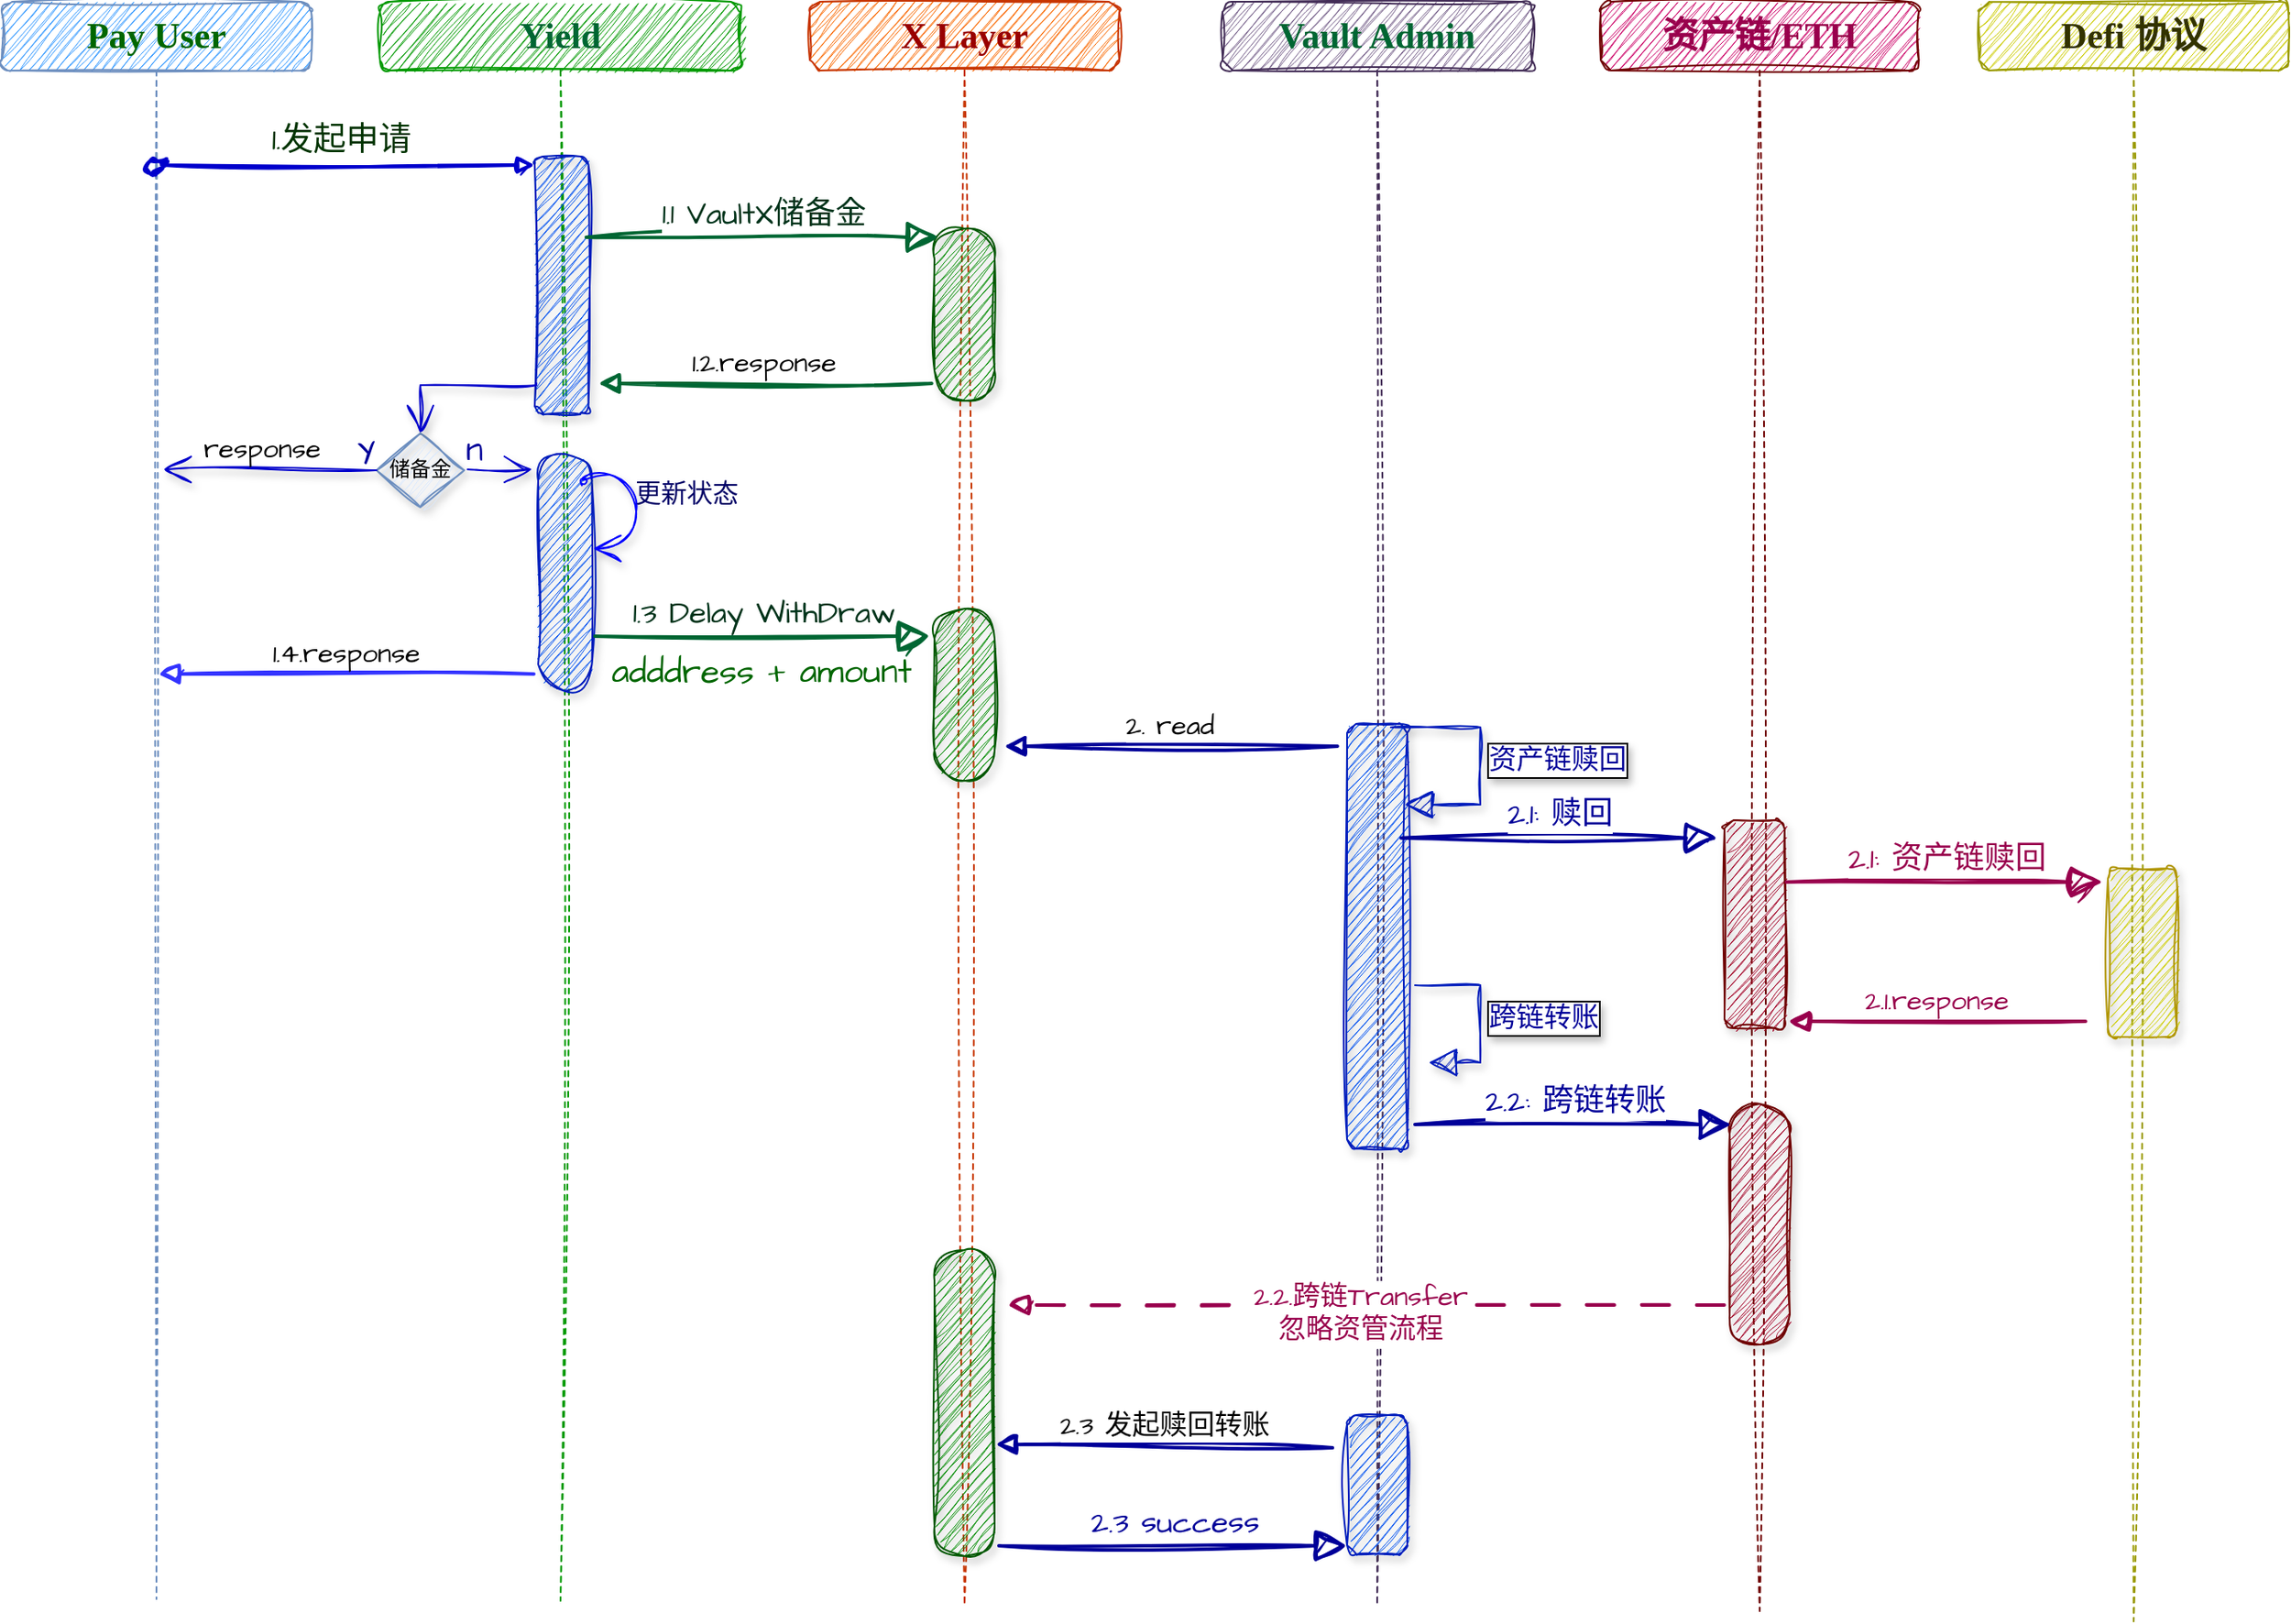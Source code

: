 <mxfile version="27.1.6">
  <diagram name="第 1 页" id="j1TzuLuGr58YibAGpSaS">
    <mxGraphModel dx="2530" dy="1049" grid="0" gridSize="1" guides="1" tooltips="1" connect="1" arrows="1" fold="1" page="0" pageScale="1" pageWidth="827" pageHeight="1169" math="0" shadow="0">
      <root>
        <mxCell id="0" />
        <mxCell id="1" parent="0" />
        <mxCell id="IqrCXrtKxaEDs8SVGuVz-1" value="&lt;font style=&quot;color: rgb(0, 102, 0);&quot;&gt;Pay User&lt;/font&gt;" style="shape=umlLifeline;perimeter=lifelinePerimeter;whiteSpace=wrap;html=1;container=1;dropTarget=0;collapsible=0;recursiveResize=0;outlineConnect=0;portConstraint=eastwest;newEdgeStyle={&quot;curved&quot;:0,&quot;rounded&quot;:0};fontFamily=Comic Sans MS;sketch=1;curveFitting=1;jiggle=2;rounded=1;fillColor=#3399FF;strokeColor=#6c8ebf;fontSize=21;fontStyle=1" parent="1" vertex="1">
          <mxGeometry x="-10" width="180" height="929" as="geometry" />
        </mxCell>
        <mxCell id="IqrCXrtKxaEDs8SVGuVz-6" value="&lt;font style=&quot;color: rgb(0, 102, 51);&quot;&gt;Yield&lt;/font&gt;" style="shape=umlLifeline;perimeter=lifelinePerimeter;whiteSpace=wrap;html=1;container=1;dropTarget=0;collapsible=0;recursiveResize=0;outlineConnect=0;portConstraint=eastwest;newEdgeStyle={&quot;curved&quot;:0,&quot;rounded&quot;:0};fontFamily=Comic Sans MS;sketch=1;curveFitting=1;jiggle=2;rounded=1;fillColor=#009900;strokeColor=#009900;fontSize=21;fontStyle=1" parent="1" vertex="1">
          <mxGeometry x="210" width="210" height="930" as="geometry" />
        </mxCell>
        <mxCell id="IqrCXrtKxaEDs8SVGuVz-7" value="" style="html=1;points=[[0,0,0,0,5],[0,1,0,0,-5],[1,0,0,0,5],[1,1,0,0,-5]];perimeter=orthogonalPerimeter;outlineConnect=0;targetShapes=umlLifeline;portConstraint=eastwest;newEdgeStyle={&quot;curved&quot;:0,&quot;rounded&quot;:0};fontFamily=Architects Daughter;fontSource=https%3A%2F%2Ffonts.googleapis.com%2Fcss%3Ffamily%3DArchitects%2BDaughter;fillColor=#0050ef;strokeColor=#001DBC;fontColor=#ffffff;sketch=1;curveFitting=1;jiggle=2;rounded=1;shadow=1;" parent="IqrCXrtKxaEDs8SVGuVz-6" vertex="1">
          <mxGeometry x="90" y="90" width="31.25" height="150" as="geometry" />
        </mxCell>
        <mxCell id="s2lKYzKS0piqkQgpG3lQ-5" value="" style="html=1;points=[[0,0,0,0,5],[0,1,0,0,-5],[1,0,0,0,5],[1,1,0,0,-5]];perimeter=orthogonalPerimeter;outlineConnect=0;targetShapes=umlLifeline;portConstraint=eastwest;newEdgeStyle={&quot;curved&quot;:0,&quot;rounded&quot;:0};fontFamily=Architects Daughter;fontSource=https%3A%2F%2Ffonts.googleapis.com%2Fcss%3Ffamily%3DArchitects%2BDaughter;fillColor=#0050ef;strokeColor=#001DBC;fontColor=#ffffff;sketch=1;curveFitting=1;jiggle=2;rounded=1;shadow=1;arcSize=50;" parent="IqrCXrtKxaEDs8SVGuVz-6" vertex="1">
          <mxGeometry x="92" y="263" width="31.25" height="138" as="geometry" />
        </mxCell>
        <mxCell id="IqrCXrtKxaEDs8SVGuVz-8" value="&lt;font style=&quot;font-size: 19px; color: rgb(0, 51, 0);&quot;&gt;1.发起申请&amp;nbsp;&lt;/font&gt;" style="html=1;verticalAlign=bottom;startArrow=oval;endArrow=block;startSize=8;curved=0;rounded=0;entryX=0;entryY=0;entryDx=0;entryDy=5;fontFamily=Architects Daughter;fontSource=https%3A%2F%2Ffonts.googleapis.com%2Fcss%3Ffamily%3DArchitects%2BDaughter;fontSize=16;sourcePerimeterSpacing=8;targetPerimeterSpacing=8;strokeColor=#0000CC;strokeWidth=2;sketch=1;curveFitting=1;jiggle=2;" parent="1" source="IqrCXrtKxaEDs8SVGuVz-1" target="IqrCXrtKxaEDs8SVGuVz-7" edge="1">
          <mxGeometry x="0.003" relative="1" as="geometry">
            <mxPoint x="150" y="215" as="sourcePoint" />
            <mxPoint as="offset" />
          </mxGeometry>
        </mxCell>
        <mxCell id="IqrCXrtKxaEDs8SVGuVz-9" value="&lt;font style=&quot;color: rgb(153, 0, 0);&quot;&gt;X Layer&lt;/font&gt;" style="shape=umlLifeline;perimeter=lifelinePerimeter;whiteSpace=wrap;html=1;container=1;dropTarget=0;collapsible=0;recursiveResize=0;outlineConnect=0;portConstraint=eastwest;newEdgeStyle={&quot;curved&quot;:0,&quot;rounded&quot;:0};fontFamily=Comic Sans MS;sketch=1;curveFitting=1;jiggle=2;rounded=1;fillColor=#fa6800;strokeColor=#C73500;fontSize=21;fontStyle=1;fontColor=#000000;" parent="1" vertex="1">
          <mxGeometry x="460" width="180" height="932" as="geometry" />
        </mxCell>
        <mxCell id="IqrCXrtKxaEDs8SVGuVz-11" value="" style="html=1;points=[[0,0,0,0,5],[0,1,0,0,-5],[1,0,0,0,5],[1,1,0,0,-5]];perimeter=orthogonalPerimeter;outlineConnect=0;targetShapes=umlLifeline;portConstraint=eastwest;newEdgeStyle={&quot;curved&quot;:0,&quot;rounded&quot;:0};fontFamily=Architects Daughter;fontSource=https%3A%2F%2Ffonts.googleapis.com%2Fcss%3Ffamily%3DArchitects%2BDaughter;fillColor=#008a00;fontColor=#ffffff;strokeColor=#005700;sketch=1;curveFitting=1;jiggle=2;shadow=1;rounded=1;arcSize=50;labelBackgroundColor=none;textShadow=1;glass=0;" parent="IqrCXrtKxaEDs8SVGuVz-9" vertex="1">
          <mxGeometry x="72.5" y="132" width="35" height="100" as="geometry" />
        </mxCell>
        <mxCell id="0C4XjTxB40_fMro5eUvV-20" value="" style="html=1;points=[[0,0,0,0,5],[0,1,0,0,-5],[1,0,0,0,5],[1,1,0,0,-5]];perimeter=orthogonalPerimeter;outlineConnect=0;targetShapes=umlLifeline;portConstraint=eastwest;newEdgeStyle={&quot;curved&quot;:0,&quot;rounded&quot;:0};fontFamily=Architects Daughter;fontSource=https%3A%2F%2Ffonts.googleapis.com%2Fcss%3Ffamily%3DArchitects%2BDaughter;fillColor=#008a00;fontColor=#ffffff;strokeColor=#005700;sketch=1;curveFitting=1;jiggle=2;shadow=1;rounded=1;arcSize=50;labelBackgroundColor=none;textShadow=1;glass=0;" parent="IqrCXrtKxaEDs8SVGuVz-9" vertex="1">
          <mxGeometry x="72.5" y="353" width="35" height="100" as="geometry" />
        </mxCell>
        <mxCell id="0C4XjTxB40_fMro5eUvV-29" value="" style="html=1;points=[[0,0,0,0,5],[0,1,0,0,-5],[1,0,0,0,5],[1,1,0,0,-5]];perimeter=orthogonalPerimeter;outlineConnect=0;targetShapes=umlLifeline;portConstraint=eastwest;newEdgeStyle={&quot;curved&quot;:0,&quot;rounded&quot;:0};fontFamily=Architects Daughter;fontSource=https%3A%2F%2Ffonts.googleapis.com%2Fcss%3Ffamily%3DArchitects%2BDaughter;fillColor=#008a00;fontColor=#ffffff;strokeColor=#005700;sketch=1;curveFitting=1;jiggle=2;shadow=1;rounded=1;arcSize=50;labelBackgroundColor=none;textShadow=1;glass=0;" parent="IqrCXrtKxaEDs8SVGuVz-9" vertex="1">
          <mxGeometry x="72.5" y="726" width="35" height="178" as="geometry" />
        </mxCell>
        <mxCell id="IqrCXrtKxaEDs8SVGuVz-12" value="&lt;font color=&quot;#00331a&quot;&gt;&lt;span style=&quot;font-size: 18px;&quot;&gt;1.1 VaultX储备金&lt;/span&gt;&lt;/font&gt;" style="html=1;verticalAlign=bottom;endArrow=block;curved=0;rounded=0;entryX=0;entryY=0;entryDx=0;entryDy=5;fontFamily=Architects Daughter;fontSource=https%3A%2F%2Ffonts.googleapis.com%2Fcss%3Ffamily%3DArchitects%2BDaughter;fontSize=16;startSize=14;endSize=14;sourcePerimeterSpacing=8;targetPerimeterSpacing=8;strokeColor=#006633;strokeWidth=2;sketch=1;curveFitting=1;jiggle=2;shadow=0;" parent="1" edge="1">
          <mxGeometry x="0.005" relative="1" as="geometry">
            <mxPoint x="330" y="137" as="sourcePoint" />
            <mxPoint x="535" y="137" as="targetPoint" />
            <mxPoint as="offset" />
          </mxGeometry>
        </mxCell>
        <mxCell id="IqrCXrtKxaEDs8SVGuVz-13" value="1.2.response" style="html=1;verticalAlign=bottom;endArrow=block;endSize=8;curved=0;rounded=1;exitX=0;exitY=1;exitDx=0;exitDy=-5;fontFamily=Architects Daughter;fontSource=https%3A%2F%2Ffonts.googleapis.com%2Fcss%3Ffamily%3DArchitects%2BDaughter;fontSize=16;sourcePerimeterSpacing=8;targetPerimeterSpacing=8;strokeColor=#006633;strokeWidth=2;sketch=1;curveFitting=1;jiggle=2;endFill=1;" parent="1" edge="1">
          <mxGeometry x="0.004" relative="1" as="geometry">
            <mxPoint x="337.0" y="222" as="targetPoint" />
            <mxPoint as="offset" />
            <mxPoint x="530.87" y="222" as="sourcePoint" />
          </mxGeometry>
        </mxCell>
        <mxCell id="s2lKYzKS0piqkQgpG3lQ-6" value="1.4.response" style="html=1;verticalAlign=bottom;endArrow=block;endSize=8;curved=0;rounded=1;exitX=0;exitY=1;exitDx=0;exitDy=-5;fontFamily=Architects Daughter;fontSource=https%3A%2F%2Ffonts.googleapis.com%2Fcss%3Ffamily%3DArchitects%2BDaughter;fontSize=16;sourcePerimeterSpacing=8;targetPerimeterSpacing=8;strokeColor=#3333FF;strokeWidth=2;sketch=1;curveFitting=1;jiggle=2;endFill=1;" parent="1" edge="1">
          <mxGeometry x="0.007" relative="1" as="geometry">
            <mxPoint x="81" y="391" as="targetPoint" />
            <mxPoint as="offset" />
            <mxPoint x="299.5" y="391" as="sourcePoint" />
          </mxGeometry>
        </mxCell>
        <mxCell id="0C4XjTxB40_fMro5eUvV-2" value="&lt;font style=&quot;color: rgb(0, 102, 51);&quot;&gt;Vault Admin&lt;/font&gt;" style="shape=umlLifeline;perimeter=lifelinePerimeter;whiteSpace=wrap;html=1;container=1;dropTarget=0;collapsible=0;recursiveResize=0;outlineConnect=0;portConstraint=eastwest;newEdgeStyle={&quot;curved&quot;:0,&quot;rounded&quot;:0};fontFamily=Comic Sans MS;sketch=1;curveFitting=1;jiggle=2;rounded=1;fillColor=#76608a;strokeColor=#432D57;fontSize=21;fontStyle=1;fontColor=#ffffff;" parent="1" vertex="1">
          <mxGeometry x="700" width="180" height="932" as="geometry" />
        </mxCell>
        <mxCell id="0C4XjTxB40_fMro5eUvV-4" value="" style="html=1;points=[[0,0,0,0,5],[0,1,0,0,-5],[1,0,0,0,5],[1,1,0,0,-5]];perimeter=orthogonalPerimeter;outlineConnect=0;targetShapes=umlLifeline;portConstraint=eastwest;newEdgeStyle={&quot;curved&quot;:0,&quot;rounded&quot;:0};fontFamily=Architects Daughter;fontSource=https%3A%2F%2Ffonts.googleapis.com%2Fcss%3Ffamily%3DArchitects%2BDaughter;fillColor=#0050ef;fontColor=#ffffff;strokeColor=#001DBC;sketch=1;curveFitting=1;jiggle=2;shadow=1;rounded=1;" parent="0C4XjTxB40_fMro5eUvV-2" vertex="1">
          <mxGeometry x="72.5" y="420" width="35" height="247" as="geometry" />
        </mxCell>
        <mxCell id="0C4XjTxB40_fMro5eUvV-31" value="" style="html=1;points=[[0,0,0,0,5],[0,1,0,0,-5],[1,0,0,0,5],[1,1,0,0,-5]];perimeter=orthogonalPerimeter;outlineConnect=0;targetShapes=umlLifeline;portConstraint=eastwest;newEdgeStyle={&quot;curved&quot;:0,&quot;rounded&quot;:0};fontFamily=Architects Daughter;fontSource=https%3A%2F%2Ffonts.googleapis.com%2Fcss%3Ffamily%3DArchitects%2BDaughter;fillColor=#0050ef;fontColor=#ffffff;strokeColor=#001DBC;sketch=1;curveFitting=1;jiggle=2;shadow=1;rounded=1;" parent="0C4XjTxB40_fMro5eUvV-2" vertex="1">
          <mxGeometry x="72.5" y="822" width="35" height="81" as="geometry" />
        </mxCell>
        <mxCell id="0C4XjTxB40_fMro5eUvV-6" value="&lt;font style=&quot;color: rgb(153, 0, 77);&quot;&gt;资产链/ETH&lt;/font&gt;" style="shape=umlLifeline;perimeter=lifelinePerimeter;whiteSpace=wrap;html=1;container=1;dropTarget=0;collapsible=0;recursiveResize=0;outlineConnect=0;portConstraint=eastwest;newEdgeStyle={&quot;curved&quot;:0,&quot;rounded&quot;:0};fontFamily=Comic Sans MS;sketch=1;curveFitting=1;jiggle=2;rounded=1;fillColor=#CC0066;strokeColor=#6F0000;fontSize=21;fontStyle=1;fontColor=#ffffff;" parent="1" vertex="1">
          <mxGeometry x="920" width="185" height="936" as="geometry" />
        </mxCell>
        <mxCell id="0C4XjTxB40_fMro5eUvV-8" value="" style="html=1;points=[[0,0,0,0,5],[0,1,0,0,-5],[1,0,0,0,5],[1,1,0,0,-5]];perimeter=orthogonalPerimeter;outlineConnect=0;targetShapes=umlLifeline;portConstraint=eastwest;newEdgeStyle={&quot;curved&quot;:0,&quot;rounded&quot;:0};fontFamily=Architects Daughter;fontSource=https%3A%2F%2Ffonts.googleapis.com%2Fcss%3Ffamily%3DArchitects%2BDaughter;fillColor=#a20025;fontColor=#ffffff;strokeColor=#6F0000;sketch=1;curveFitting=1;jiggle=2;shadow=1;rounded=1;" parent="0C4XjTxB40_fMro5eUvV-6" vertex="1">
          <mxGeometry x="72" y="476" width="35" height="121" as="geometry" />
        </mxCell>
        <mxCell id="0C4XjTxB40_fMro5eUvV-27" value="" style="html=1;points=[[0,0,0,0,5],[0,1,0,0,-5],[1,0,0,0,5],[1,1,0,0,-5]];perimeter=orthogonalPerimeter;outlineConnect=0;targetShapes=umlLifeline;portConstraint=eastwest;newEdgeStyle={&quot;curved&quot;:0,&quot;rounded&quot;:0};fontFamily=Architects Daughter;fontSource=https%3A%2F%2Ffonts.googleapis.com%2Fcss%3Ffamily%3DArchitects%2BDaughter;fillColor=#a20025;fontColor=#ffffff;strokeColor=#6F0000;sketch=1;curveFitting=1;jiggle=2;shadow=1;rounded=1;arcSize=50;" parent="0C4XjTxB40_fMro5eUvV-6" vertex="1">
          <mxGeometry x="75" y="641" width="35" height="140" as="geometry" />
        </mxCell>
        <mxCell id="0C4XjTxB40_fMro5eUvV-12" value="&lt;font style=&quot;color: rgb(51, 51, 0);&quot;&gt;Defi 协议&lt;/font&gt;" style="shape=umlLifeline;perimeter=lifelinePerimeter;whiteSpace=wrap;html=1;container=1;dropTarget=0;collapsible=0;recursiveResize=0;outlineConnect=0;portConstraint=eastwest;newEdgeStyle={&quot;curved&quot;:0,&quot;rounded&quot;:0};fontFamily=Comic Sans MS;sketch=1;curveFitting=1;jiggle=2;rounded=1;fillColor=#CCCC00;strokeColor=#999900;fontSize=21;fontStyle=1;fontColor=#000000;" parent="1" vertex="1">
          <mxGeometry x="1140" width="180" height="942" as="geometry" />
        </mxCell>
        <mxCell id="0C4XjTxB40_fMro5eUvV-13" value="" style="html=1;points=[[0,0,0,0,5],[0,1,0,0,-5],[1,0,0,0,5],[1,1,0,0,-5]];perimeter=orthogonalPerimeter;outlineConnect=0;targetShapes=umlLifeline;portConstraint=eastwest;newEdgeStyle={&quot;curved&quot;:0,&quot;rounded&quot;:0};fontFamily=Architects Daughter;fontSource=https%3A%2F%2Ffonts.googleapis.com%2Fcss%3Ffamily%3DArchitects%2BDaughter;fillColor=#CCCC00;fontColor=#000000;strokeColor=#B09500;rounded=1;sketch=1;curveFitting=1;jiggle=2;shadow=1;" parent="0C4XjTxB40_fMro5eUvV-12" vertex="1">
          <mxGeometry x="75" y="504" width="40" height="98" as="geometry" />
        </mxCell>
        <mxCell id="0C4XjTxB40_fMro5eUvV-16" value="" style="edgeStyle=orthogonalEdgeStyle;orthogonalLoop=1;jettySize=auto;html=1;rounded=0;fontFamily=Architects Daughter;fontSource=https%3A%2F%2Ffonts.googleapis.com%2Fcss%3Ffamily%3DArchitects%2BDaughter;fontSize=16;startSize=14;endArrow=open;endSize=14;sourcePerimeterSpacing=8;targetPerimeterSpacing=8;curved=1;sketch=1;curveFitting=1;jiggle=2;shadow=1;strokeColor=#0000FF;" parent="1" edge="1">
          <mxGeometry width="140" relative="1" as="geometry">
            <mxPoint x="327" y="280" as="sourcePoint" />
            <mxPoint x="334" y="318" as="targetPoint" />
            <Array as="points">
              <mxPoint x="328" y="280" />
              <mxPoint x="328" y="275" />
              <mxPoint x="359" y="275" />
              <mxPoint x="359" y="318" />
            </Array>
          </mxGeometry>
        </mxCell>
        <mxCell id="0C4XjTxB40_fMro5eUvV-18" value="更新状态" style="text;strokeColor=none;fillColor=none;html=1;align=center;verticalAlign=middle;whiteSpace=wrap;rounded=0;fontSize=15;fontFamily=Architects Daughter;fontSource=https%3A%2F%2Ffonts.googleapis.com%2Fcss%3Ffamily%3DArchitects%2BDaughter;fontColor=#000066;" parent="1" vertex="1">
          <mxGeometry x="344" y="270" width="89" height="32" as="geometry" />
        </mxCell>
        <mxCell id="0C4XjTxB40_fMro5eUvV-21" value="&lt;font color=&quot;#00331a&quot;&gt;&lt;span style=&quot;font-size: 18px;&quot;&gt;1.3 Delay WithDraw&lt;/span&gt;&lt;/font&gt;" style="html=1;verticalAlign=bottom;endArrow=block;curved=0;rounded=0;fontFamily=Architects Daughter;fontSource=https%3A%2F%2Ffonts.googleapis.com%2Fcss%3Ffamily%3DArchitects%2BDaughter;fontSize=16;startSize=14;endSize=14;sourcePerimeterSpacing=8;targetPerimeterSpacing=8;strokeColor=#006633;strokeWidth=2;sketch=1;curveFitting=1;jiggle=2;shadow=0;" parent="1" edge="1">
          <mxGeometry x="0.005" relative="1" as="geometry">
            <mxPoint x="335" y="369" as="sourcePoint" />
            <mxPoint x="530" y="369" as="targetPoint" />
            <mxPoint as="offset" />
          </mxGeometry>
        </mxCell>
        <mxCell id="0C4XjTxB40_fMro5eUvV-22" value="2. read" style="html=1;verticalAlign=bottom;endArrow=block;endSize=8;curved=0;rounded=1;exitX=0;exitY=1;exitDx=0;exitDy=-5;fontFamily=Architects Daughter;fontSource=https%3A%2F%2Ffonts.googleapis.com%2Fcss%3Ffamily%3DArchitects%2BDaughter;fontSize=16;sourcePerimeterSpacing=8;targetPerimeterSpacing=8;strokeColor=#000099;strokeWidth=2;sketch=1;curveFitting=1;jiggle=2;endFill=1;" parent="1" edge="1">
          <mxGeometry x="0.004" relative="1" as="geometry">
            <mxPoint x="573" y="433" as="targetPoint" />
            <mxPoint as="offset" />
            <mxPoint x="766.87" y="433" as="sourcePoint" />
          </mxGeometry>
        </mxCell>
        <mxCell id="0C4XjTxB40_fMro5eUvV-23" value="&lt;font style=&quot;color: rgb(0, 0, 153);&quot;&gt;&lt;span style=&quot;font-size: 18px;&quot;&gt;2.1: 赎回&lt;/span&gt;&lt;/font&gt;" style="html=1;verticalAlign=bottom;endArrow=block;curved=0;rounded=0;fontFamily=Architects Daughter;fontSource=https%3A%2F%2Ffonts.googleapis.com%2Fcss%3Ffamily%3DArchitects%2BDaughter;fontSize=16;startSize=14;endSize=14;sourcePerimeterSpacing=8;targetPerimeterSpacing=8;strokeColor=#000099;strokeWidth=2;sketch=1;curveFitting=1;jiggle=2;shadow=0;" parent="1" edge="1">
          <mxGeometry relative="1" as="geometry">
            <mxPoint x="804" y="486.41" as="sourcePoint" />
            <mxPoint x="988" y="486.41" as="targetPoint" />
            <mxPoint as="offset" />
          </mxGeometry>
        </mxCell>
        <mxCell id="0C4XjTxB40_fMro5eUvV-24" value="&lt;font style=&quot;color: rgb(153, 0, 77);&quot;&gt;&lt;span style=&quot;font-size: 18px;&quot;&gt;2.1: 资产链赎回&lt;/span&gt;&lt;/font&gt;" style="html=1;verticalAlign=bottom;endArrow=block;curved=0;rounded=0;fontFamily=Architects Daughter;fontSource=https%3A%2F%2Ffonts.googleapis.com%2Fcss%3Ffamily%3DArchitects%2BDaughter;fontSize=16;startSize=14;endSize=14;sourcePerimeterSpacing=8;targetPerimeterSpacing=8;strokeColor=#99004D;strokeWidth=2;sketch=1;curveFitting=1;jiggle=2;shadow=0;" parent="1" edge="1">
          <mxGeometry x="0.005" relative="1" as="geometry">
            <mxPoint x="1028" y="512" as="sourcePoint" />
            <mxPoint x="1212" y="512" as="targetPoint" />
            <mxPoint as="offset" />
          </mxGeometry>
        </mxCell>
        <mxCell id="0C4XjTxB40_fMro5eUvV-25" value="&lt;font style=&quot;color: rgb(153, 0, 77);&quot;&gt;2.1.response&lt;/font&gt;" style="html=1;verticalAlign=bottom;endArrow=block;endSize=8;curved=0;rounded=1;fontFamily=Architects Daughter;fontSource=https%3A%2F%2Ffonts.googleapis.com%2Fcss%3Ffamily%3DArchitects%2BDaughter;fontSize=16;sourcePerimeterSpacing=8;targetPerimeterSpacing=8;strokeColor=#99004D;strokeWidth=2;sketch=1;curveFitting=1;jiggle=2;endFill=1;" parent="1" edge="1">
          <mxGeometry x="0.004" relative="1" as="geometry">
            <mxPoint x="1029" y="593" as="targetPoint" />
            <mxPoint as="offset" />
            <mxPoint x="1202" y="593" as="sourcePoint" />
          </mxGeometry>
        </mxCell>
        <mxCell id="0C4XjTxB40_fMro5eUvV-28" value="&lt;font style=&quot;color: rgb(0, 0, 153);&quot;&gt;&lt;span style=&quot;font-size: 18px;&quot;&gt;2.2: 跨链转账&lt;/span&gt;&lt;/font&gt;" style="html=1;verticalAlign=bottom;endArrow=block;curved=0;rounded=0;fontFamily=Architects Daughter;fontSource=https%3A%2F%2Ffonts.googleapis.com%2Fcss%3Ffamily%3DArchitects%2BDaughter;fontSize=16;startSize=14;endSize=14;sourcePerimeterSpacing=8;targetPerimeterSpacing=8;strokeColor=#000099;strokeWidth=2;sketch=1;curveFitting=1;jiggle=2;shadow=0;" parent="1" edge="1">
          <mxGeometry x="0.005" relative="1" as="geometry">
            <mxPoint x="812" y="653" as="sourcePoint" />
            <mxPoint x="996" y="653" as="targetPoint" />
            <mxPoint as="offset" />
          </mxGeometry>
        </mxCell>
        <mxCell id="0C4XjTxB40_fMro5eUvV-30" value="&lt;font style=&quot;color: rgb(153, 0, 77);&quot;&gt;2.2.跨链Transfer&lt;/font&gt;&lt;div&gt;&lt;font style=&quot;color: rgb(153, 0, 77);&quot;&gt;忽略资管流程&lt;/font&gt;&lt;/div&gt;" style="html=1;verticalAlign=bottom;endArrow=block;endSize=8;curved=0;rounded=1;exitX=0;exitY=1;exitDx=0;exitDy=-5;fontFamily=Architects Daughter;fontSource=https%3A%2F%2Ffonts.googleapis.com%2Fcss%3Ffamily%3DArchitects%2BDaughter;fontSize=16;sourcePerimeterSpacing=8;targetPerimeterSpacing=8;strokeColor=#99004D;strokeWidth=2;sketch=1;curveFitting=1;jiggle=2;endFill=1;dashed=1;dashPattern=8 8;" parent="1" edge="1">
          <mxGeometry x="0.017" y="26" relative="1" as="geometry">
            <mxPoint x="575" y="758" as="targetPoint" />
            <mxPoint as="offset" />
            <mxPoint x="991.87" y="758" as="sourcePoint" />
          </mxGeometry>
        </mxCell>
        <mxCell id="0C4XjTxB40_fMro5eUvV-32" value="2.3 发起赎回转账" style="html=1;verticalAlign=bottom;endArrow=block;endSize=8;curved=0;rounded=1;fontFamily=Architects Daughter;fontSource=https%3A%2F%2Ffonts.googleapis.com%2Fcss%3Ffamily%3DArchitects%2BDaughter;fontSize=16;sourcePerimeterSpacing=8;targetPerimeterSpacing=8;strokeColor=#000099;strokeWidth=2;sketch=1;curveFitting=1;jiggle=2;endFill=1;" parent="1" edge="1">
          <mxGeometry x="0.004" relative="1" as="geometry">
            <mxPoint x="568" y="839" as="targetPoint" />
            <mxPoint as="offset" />
            <mxPoint x="764" y="841" as="sourcePoint" />
          </mxGeometry>
        </mxCell>
        <mxCell id="0C4XjTxB40_fMro5eUvV-35" value="&lt;font style=&quot;color: rgb(0, 0, 153);&quot;&gt;&lt;span style=&quot;font-size: 18px;&quot;&gt;2.3 success&lt;/span&gt;&lt;/font&gt;" style="html=1;verticalAlign=bottom;endArrow=block;curved=0;rounded=0;fontFamily=Architects Daughter;fontSource=https%3A%2F%2Ffonts.googleapis.com%2Fcss%3Ffamily%3DArchitects%2BDaughter;fontSize=16;startSize=14;endSize=14;sourcePerimeterSpacing=8;targetPerimeterSpacing=8;strokeColor=#000099;strokeWidth=2;sketch=1;curveFitting=1;jiggle=2;shadow=0;entryX=0;entryY=1;entryDx=0;entryDy=-5;entryPerimeter=0;" parent="1" target="0C4XjTxB40_fMro5eUvV-31" edge="1">
          <mxGeometry x="0.005" relative="1" as="geometry">
            <mxPoint x="570" y="898" as="sourcePoint" />
            <mxPoint x="759" y="890" as="targetPoint" />
            <mxPoint as="offset" />
          </mxGeometry>
        </mxCell>
        <mxCell id="0C4XjTxB40_fMro5eUvV-36" value="跨链转账" style="html=1;align=left;spacingLeft=2;endArrow=block;rounded=0;edgeStyle=orthogonalEdgeStyle;curved=0;rounded=0;fontFamily=Architects Daughter;fontSource=https%3A%2F%2Ffonts.googleapis.com%2Fcss%3Ffamily%3DArchitects%2BDaughter;fontSize=16;startSize=14;endSize=14;sourcePerimeterSpacing=8;targetPerimeterSpacing=8;exitX=1;exitY=0;exitDx=0;exitDy=5;exitPerimeter=0;sketch=1;curveFitting=1;jiggle=2;fillColor=#0050ef;strokeColor=#001DBC;shadow=1;labelBorderColor=default;textShadow=1;fontColor=#000099;" parent="1" edge="1">
          <mxGeometry relative="1" as="geometry">
            <mxPoint x="812" y="572" as="sourcePoint" />
            <Array as="points">
              <mxPoint x="850" y="572" />
              <mxPoint x="850" y="617" />
            </Array>
            <mxPoint x="820" y="617" as="targetPoint" />
          </mxGeometry>
        </mxCell>
        <mxCell id="0C4XjTxB40_fMro5eUvV-37" value="资产链赎回" style="html=1;align=left;spacingLeft=2;endArrow=block;rounded=0;edgeStyle=orthogonalEdgeStyle;curved=0;rounded=0;fontFamily=Architects Daughter;fontSource=https%3A%2F%2Ffonts.googleapis.com%2Fcss%3Ffamily%3DArchitects%2BDaughter;fontSize=16;startSize=14;endSize=14;sourcePerimeterSpacing=8;targetPerimeterSpacing=8;exitX=1;exitY=0;exitDx=0;exitDy=5;exitPerimeter=0;sketch=1;curveFitting=1;jiggle=2;fillColor=#0050ef;strokeColor=#001DBC;shadow=1;labelBorderColor=default;textShadow=1;fontColor=#000099;" parent="1" edge="1">
          <mxGeometry relative="1" as="geometry">
            <mxPoint x="798" y="422" as="sourcePoint" />
            <Array as="points">
              <mxPoint x="850" y="422" />
              <mxPoint x="850" y="467" />
            </Array>
            <mxPoint x="806" y="467" as="targetPoint" />
          </mxGeometry>
        </mxCell>
        <mxCell id="GY5n9D2khv0RNSYNAAyy-1" value="储备金" style="rhombus;whiteSpace=wrap;html=1;fontFamily=Architects Daughter;fontSource=https%3A%2F%2Ffonts.googleapis.com%2Fcss%3Ffamily%3DArchitects%2BDaughter;sketch=1;curveFitting=1;jiggle=2;shadow=1;rounded=0;strokeColor=#6c8ebf;fillColor=#dae8fc;" vertex="1" parent="1">
          <mxGeometry x="208" y="251" width="51" height="43" as="geometry" />
        </mxCell>
        <mxCell id="GY5n9D2khv0RNSYNAAyy-2" value="" style="edgeStyle=orthogonalEdgeStyle;orthogonalLoop=1;jettySize=auto;html=1;rounded=0;fontFamily=Architects Daughter;fontSource=https%3A%2F%2Ffonts.googleapis.com%2Fcss%3Ffamily%3DArchitects%2BDaughter;fontSize=16;startSize=14;endArrow=open;endSize=14;sourcePerimeterSpacing=8;targetPerimeterSpacing=8;entryX=0.5;entryY=0;entryDx=0;entryDy=0;fillColor=#dae8fc;strokeColor=#0000CC;shadow=1;flowAnimation=1;sketch=1;curveFitting=1;jiggle=2;" edge="1" parent="1" target="GY5n9D2khv0RNSYNAAyy-1">
          <mxGeometry width="140" relative="1" as="geometry">
            <mxPoint x="301" y="222" as="sourcePoint" />
            <mxPoint x="66" y="222" as="targetPoint" />
            <Array as="points">
              <mxPoint x="301" y="223" />
              <mxPoint x="233" y="223" />
            </Array>
          </mxGeometry>
        </mxCell>
        <mxCell id="GY5n9D2khv0RNSYNAAyy-3" value="" style="orthogonalLoop=1;jettySize=auto;html=1;rounded=0;fontFamily=Architects Daughter;fontSource=https%3A%2F%2Ffonts.googleapis.com%2Fcss%3Ffamily%3DArchitects%2BDaughter;fontSize=16;startSize=14;endArrow=open;endSize=14;sourcePerimeterSpacing=8;targetPerimeterSpacing=8;fillColor=#dae8fc;strokeColor=#0000CC;shadow=1;flowAnimation=1;sketch=1;curveFitting=1;jiggle=2;exitX=0;exitY=0.5;exitDx=0;exitDy=0;strokeWidth=1;" edge="1" parent="1">
          <mxGeometry width="140" relative="1" as="geometry">
            <mxPoint x="208" y="272.5" as="sourcePoint" />
            <mxPoint x="84" y="272" as="targetPoint" />
          </mxGeometry>
        </mxCell>
        <mxCell id="GY5n9D2khv0RNSYNAAyy-9" value="response" style="edgeLabel;html=1;align=center;verticalAlign=middle;resizable=0;points=[];fontSize=16;fontFamily=Architects Daughter;fontSource=https%3A%2F%2Ffonts.googleapis.com%2Fcss%3Ffamily%3DArchitects%2BDaughter;" vertex="1" connectable="0" parent="GY5n9D2khv0RNSYNAAyy-3">
          <mxGeometry x="0.097" y="-4" relative="1" as="geometry">
            <mxPoint x="1" y="-8" as="offset" />
          </mxGeometry>
        </mxCell>
        <mxCell id="GY5n9D2khv0RNSYNAAyy-4" value="" style="orthogonalLoop=1;jettySize=auto;html=1;rounded=0;fontFamily=Architects Daughter;fontSource=https%3A%2F%2Ffonts.googleapis.com%2Fcss%3Ffamily%3DArchitects%2BDaughter;fontSize=16;startSize=14;endArrow=open;endSize=14;sourcePerimeterSpacing=8;targetPerimeterSpacing=8;fillColor=#dae8fc;strokeColor=#0000CC;shadow=1;flowAnimation=1;sketch=1;curveFitting=1;jiggle=2;" edge="1" parent="1">
          <mxGeometry width="140" relative="1" as="geometry">
            <mxPoint x="261" y="272" as="sourcePoint" />
            <mxPoint x="298.5" y="272" as="targetPoint" />
          </mxGeometry>
        </mxCell>
        <mxCell id="GY5n9D2khv0RNSYNAAyy-5" value="Y" style="text;strokeColor=none;fillColor=none;html=1;align=center;verticalAlign=middle;whiteSpace=wrap;rounded=0;fontSize=20;fontFamily=Architects Daughter;fontSource=https%3A%2F%2Ffonts.googleapis.com%2Fcss%3Ffamily%3DArchitects%2BDaughter;fontColor=#000099;" vertex="1" parent="1">
          <mxGeometry x="172" y="247" width="60" height="30" as="geometry" />
        </mxCell>
        <mxCell id="GY5n9D2khv0RNSYNAAyy-7" value="n" style="text;strokeColor=none;fillColor=none;html=1;align=center;verticalAlign=middle;whiteSpace=wrap;rounded=0;fontSize=20;fontFamily=Architects Daughter;fontSource=https%3A%2F%2Ffonts.googleapis.com%2Fcss%3Ffamily%3DArchitects%2BDaughter;fontColor=#000099;" vertex="1" parent="1">
          <mxGeometry x="235" y="245" width="60" height="30" as="geometry" />
        </mxCell>
        <mxCell id="GY5n9D2khv0RNSYNAAyy-10" value="adddress + amount" style="text;strokeColor=none;fillColor=none;html=1;align=center;verticalAlign=middle;whiteSpace=wrap;rounded=0;fontSize=20;fontFamily=Architects Daughter;fontSource=https%3A%2F%2Ffonts.googleapis.com%2Fcss%3Ffamily%3DArchitects%2BDaughter;fontColor=#006600;" vertex="1" parent="1">
          <mxGeometry x="311" y="373" width="242" height="31" as="geometry" />
        </mxCell>
      </root>
    </mxGraphModel>
  </diagram>
</mxfile>
